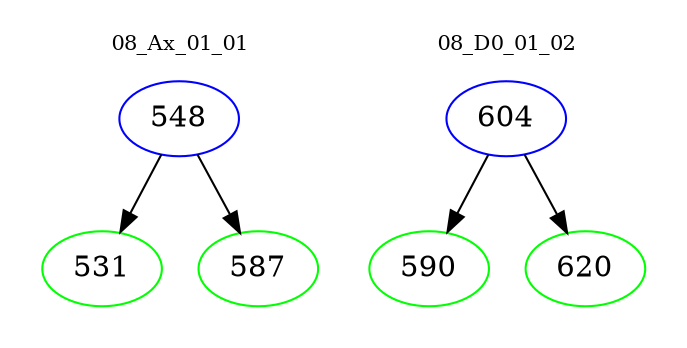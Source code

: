 digraph{
subgraph cluster_0 {
color = white
label = "08_Ax_01_01";
fontsize=10;
T0_548 [label="548", color="blue"]
T0_548 -> T0_531 [color="black"]
T0_531 [label="531", color="green"]
T0_548 -> T0_587 [color="black"]
T0_587 [label="587", color="green"]
}
subgraph cluster_1 {
color = white
label = "08_D0_01_02";
fontsize=10;
T1_604 [label="604", color="blue"]
T1_604 -> T1_590 [color="black"]
T1_590 [label="590", color="green"]
T1_604 -> T1_620 [color="black"]
T1_620 [label="620", color="green"]
}
}
